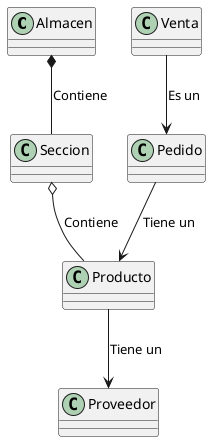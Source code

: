 @startuml
class Almacen
class Seccion
class Producto
class Pedido
class Proveedor
class Venta

Almacen *-- Seccion : Contiene
Seccion o-- Producto : Contiene
Producto --> Proveedor : Tiene un
Pedido --> Producto : Tiene un
Venta --> Pedido : Es un 
@enduml
